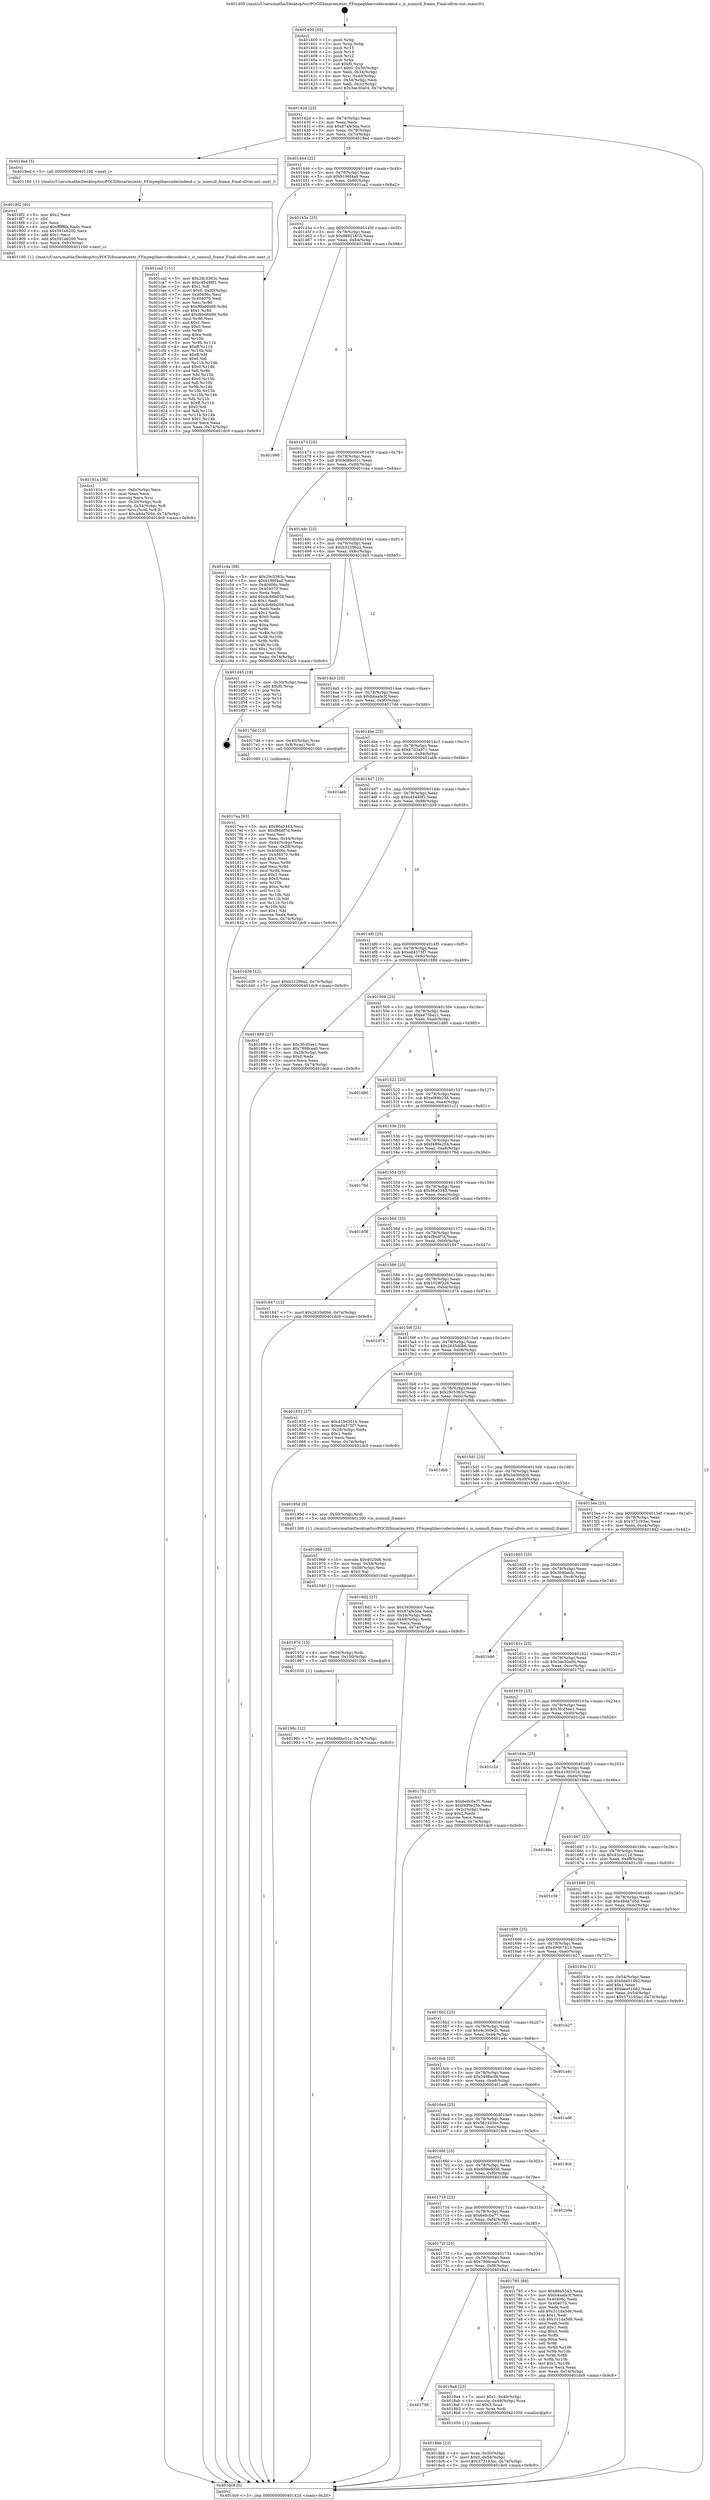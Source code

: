 digraph "0x401400" {
  label = "0x401400 (/mnt/c/Users/mathe/Desktop/tcc/POCII/binaries/extr_FFmpeglibavcodecindeo4.c_is_nonnull_frame_Final-ollvm.out::main(0))"
  labelloc = "t"
  node[shape=record]

  Entry [label="",width=0.3,height=0.3,shape=circle,fillcolor=black,style=filled]
  "0x40142d" [label="{
     0x40142d [23]\l
     | [instrs]\l
     &nbsp;&nbsp;0x40142d \<+3\>: mov -0x74(%rbp),%eax\l
     &nbsp;&nbsp;0x401430 \<+2\>: mov %eax,%ecx\l
     &nbsp;&nbsp;0x401432 \<+6\>: sub $0x87afe5da,%ecx\l
     &nbsp;&nbsp;0x401438 \<+3\>: mov %eax,-0x78(%rbp)\l
     &nbsp;&nbsp;0x40143b \<+3\>: mov %ecx,-0x7c(%rbp)\l
     &nbsp;&nbsp;0x40143e \<+6\>: je 00000000004018ed \<main+0x4ed\>\l
  }"]
  "0x4018ed" [label="{
     0x4018ed [5]\l
     | [instrs]\l
     &nbsp;&nbsp;0x4018ed \<+5\>: call 0000000000401160 \<next_i\>\l
     | [calls]\l
     &nbsp;&nbsp;0x401160 \{1\} (/mnt/c/Users/mathe/Desktop/tcc/POCII/binaries/extr_FFmpeglibavcodecindeo4.c_is_nonnull_frame_Final-ollvm.out::next_i)\l
  }"]
  "0x401444" [label="{
     0x401444 [22]\l
     | [instrs]\l
     &nbsp;&nbsp;0x401444 \<+5\>: jmp 0000000000401449 \<main+0x49\>\l
     &nbsp;&nbsp;0x401449 \<+3\>: mov -0x78(%rbp),%eax\l
     &nbsp;&nbsp;0x40144c \<+5\>: sub $0x9196f4a0,%eax\l
     &nbsp;&nbsp;0x401451 \<+3\>: mov %eax,-0x80(%rbp)\l
     &nbsp;&nbsp;0x401454 \<+6\>: je 0000000000401ca2 \<main+0x8a2\>\l
  }"]
  Exit [label="",width=0.3,height=0.3,shape=circle,fillcolor=black,style=filled,peripheries=2]
  "0x401ca2" [label="{
     0x401ca2 [151]\l
     | [instrs]\l
     &nbsp;&nbsp;0x401ca2 \<+5\>: mov $0x29c5363c,%eax\l
     &nbsp;&nbsp;0x401ca7 \<+5\>: mov $0xc45489f1,%ecx\l
     &nbsp;&nbsp;0x401cac \<+2\>: mov $0x1,%dl\l
     &nbsp;&nbsp;0x401cae \<+7\>: movl $0x0,-0x30(%rbp)\l
     &nbsp;&nbsp;0x401cb5 \<+7\>: mov 0x40406c,%esi\l
     &nbsp;&nbsp;0x401cbc \<+7\>: mov 0x404070,%edi\l
     &nbsp;&nbsp;0x401cc3 \<+3\>: mov %esi,%r8d\l
     &nbsp;&nbsp;0x401cc6 \<+7\>: sub $0xf6bd6b89,%r8d\l
     &nbsp;&nbsp;0x401ccd \<+4\>: sub $0x1,%r8d\l
     &nbsp;&nbsp;0x401cd1 \<+7\>: add $0xf6bd6b89,%r8d\l
     &nbsp;&nbsp;0x401cd8 \<+4\>: imul %r8d,%esi\l
     &nbsp;&nbsp;0x401cdc \<+3\>: and $0x1,%esi\l
     &nbsp;&nbsp;0x401cdf \<+3\>: cmp $0x0,%esi\l
     &nbsp;&nbsp;0x401ce2 \<+4\>: sete %r9b\l
     &nbsp;&nbsp;0x401ce6 \<+3\>: cmp $0xa,%edi\l
     &nbsp;&nbsp;0x401ce9 \<+4\>: setl %r10b\l
     &nbsp;&nbsp;0x401ced \<+3\>: mov %r9b,%r11b\l
     &nbsp;&nbsp;0x401cf0 \<+4\>: xor $0xff,%r11b\l
     &nbsp;&nbsp;0x401cf4 \<+3\>: mov %r10b,%bl\l
     &nbsp;&nbsp;0x401cf7 \<+3\>: xor $0xff,%bl\l
     &nbsp;&nbsp;0x401cfa \<+3\>: xor $0x0,%dl\l
     &nbsp;&nbsp;0x401cfd \<+3\>: mov %r11b,%r14b\l
     &nbsp;&nbsp;0x401d00 \<+4\>: and $0x0,%r14b\l
     &nbsp;&nbsp;0x401d04 \<+3\>: and %dl,%r9b\l
     &nbsp;&nbsp;0x401d07 \<+3\>: mov %bl,%r15b\l
     &nbsp;&nbsp;0x401d0a \<+4\>: and $0x0,%r15b\l
     &nbsp;&nbsp;0x401d0e \<+3\>: and %dl,%r10b\l
     &nbsp;&nbsp;0x401d11 \<+3\>: or %r9b,%r14b\l
     &nbsp;&nbsp;0x401d14 \<+3\>: or %r10b,%r15b\l
     &nbsp;&nbsp;0x401d17 \<+3\>: xor %r15b,%r14b\l
     &nbsp;&nbsp;0x401d1a \<+3\>: or %bl,%r11b\l
     &nbsp;&nbsp;0x401d1d \<+4\>: xor $0xff,%r11b\l
     &nbsp;&nbsp;0x401d21 \<+3\>: or $0x0,%dl\l
     &nbsp;&nbsp;0x401d24 \<+3\>: and %dl,%r11b\l
     &nbsp;&nbsp;0x401d27 \<+3\>: or %r11b,%r14b\l
     &nbsp;&nbsp;0x401d2a \<+4\>: test $0x1,%r14b\l
     &nbsp;&nbsp;0x401d2e \<+3\>: cmovne %ecx,%eax\l
     &nbsp;&nbsp;0x401d31 \<+3\>: mov %eax,-0x74(%rbp)\l
     &nbsp;&nbsp;0x401d34 \<+5\>: jmp 0000000000401dc9 \<main+0x9c9\>\l
  }"]
  "0x40145a" [label="{
     0x40145a [25]\l
     | [instrs]\l
     &nbsp;&nbsp;0x40145a \<+5\>: jmp 000000000040145f \<main+0x5f\>\l
     &nbsp;&nbsp;0x40145f \<+3\>: mov -0x78(%rbp),%eax\l
     &nbsp;&nbsp;0x401462 \<+5\>: sub $0x98821655,%eax\l
     &nbsp;&nbsp;0x401467 \<+6\>: mov %eax,-0x84(%rbp)\l
     &nbsp;&nbsp;0x40146d \<+6\>: je 0000000000401998 \<main+0x598\>\l
  }"]
  "0x40198c" [label="{
     0x40198c [12]\l
     | [instrs]\l
     &nbsp;&nbsp;0x40198c \<+7\>: movl $0x9d8bc01c,-0x74(%rbp)\l
     &nbsp;&nbsp;0x401993 \<+5\>: jmp 0000000000401dc9 \<main+0x9c9\>\l
  }"]
  "0x401998" [label="{
     0x401998\l
  }", style=dashed]
  "0x401473" [label="{
     0x401473 [25]\l
     | [instrs]\l
     &nbsp;&nbsp;0x401473 \<+5\>: jmp 0000000000401478 \<main+0x78\>\l
     &nbsp;&nbsp;0x401478 \<+3\>: mov -0x78(%rbp),%eax\l
     &nbsp;&nbsp;0x40147b \<+5\>: sub $0x9d8bc01c,%eax\l
     &nbsp;&nbsp;0x401480 \<+6\>: mov %eax,-0x88(%rbp)\l
     &nbsp;&nbsp;0x401486 \<+6\>: je 0000000000401c4a \<main+0x84a\>\l
  }"]
  "0x40197d" [label="{
     0x40197d [15]\l
     | [instrs]\l
     &nbsp;&nbsp;0x40197d \<+4\>: mov -0x50(%rbp),%rdi\l
     &nbsp;&nbsp;0x401981 \<+6\>: mov %eax,-0x100(%rbp)\l
     &nbsp;&nbsp;0x401987 \<+5\>: call 0000000000401030 \<free@plt\>\l
     | [calls]\l
     &nbsp;&nbsp;0x401030 \{1\} (unknown)\l
  }"]
  "0x401c4a" [label="{
     0x401c4a [88]\l
     | [instrs]\l
     &nbsp;&nbsp;0x401c4a \<+5\>: mov $0x29c5363c,%eax\l
     &nbsp;&nbsp;0x401c4f \<+5\>: mov $0x9196f4a0,%ecx\l
     &nbsp;&nbsp;0x401c54 \<+7\>: mov 0x40406c,%edx\l
     &nbsp;&nbsp;0x401c5b \<+7\>: mov 0x404070,%esi\l
     &nbsp;&nbsp;0x401c62 \<+2\>: mov %edx,%edi\l
     &nbsp;&nbsp;0x401c64 \<+6\>: add $0xdc66b059,%edi\l
     &nbsp;&nbsp;0x401c6a \<+3\>: sub $0x1,%edi\l
     &nbsp;&nbsp;0x401c6d \<+6\>: sub $0xdc66b059,%edi\l
     &nbsp;&nbsp;0x401c73 \<+3\>: imul %edi,%edx\l
     &nbsp;&nbsp;0x401c76 \<+3\>: and $0x1,%edx\l
     &nbsp;&nbsp;0x401c79 \<+3\>: cmp $0x0,%edx\l
     &nbsp;&nbsp;0x401c7c \<+4\>: sete %r8b\l
     &nbsp;&nbsp;0x401c80 \<+3\>: cmp $0xa,%esi\l
     &nbsp;&nbsp;0x401c83 \<+4\>: setl %r9b\l
     &nbsp;&nbsp;0x401c87 \<+3\>: mov %r8b,%r10b\l
     &nbsp;&nbsp;0x401c8a \<+3\>: and %r9b,%r10b\l
     &nbsp;&nbsp;0x401c8d \<+3\>: xor %r9b,%r8b\l
     &nbsp;&nbsp;0x401c90 \<+3\>: or %r8b,%r10b\l
     &nbsp;&nbsp;0x401c93 \<+4\>: test $0x1,%r10b\l
     &nbsp;&nbsp;0x401c97 \<+3\>: cmovne %ecx,%eax\l
     &nbsp;&nbsp;0x401c9a \<+3\>: mov %eax,-0x74(%rbp)\l
     &nbsp;&nbsp;0x401c9d \<+5\>: jmp 0000000000401dc9 \<main+0x9c9\>\l
  }"]
  "0x40148c" [label="{
     0x40148c [25]\l
     | [instrs]\l
     &nbsp;&nbsp;0x40148c \<+5\>: jmp 0000000000401491 \<main+0x91\>\l
     &nbsp;&nbsp;0x401491 \<+3\>: mov -0x78(%rbp),%eax\l
     &nbsp;&nbsp;0x401494 \<+5\>: sub $0xb32296a2,%eax\l
     &nbsp;&nbsp;0x401499 \<+6\>: mov %eax,-0x8c(%rbp)\l
     &nbsp;&nbsp;0x40149f \<+6\>: je 0000000000401d45 \<main+0x945\>\l
  }"]
  "0x401966" [label="{
     0x401966 [23]\l
     | [instrs]\l
     &nbsp;&nbsp;0x401966 \<+10\>: movabs $0x4020d6,%rdi\l
     &nbsp;&nbsp;0x401970 \<+3\>: mov %eax,-0x58(%rbp)\l
     &nbsp;&nbsp;0x401973 \<+3\>: mov -0x58(%rbp),%esi\l
     &nbsp;&nbsp;0x401976 \<+2\>: mov $0x0,%al\l
     &nbsp;&nbsp;0x401978 \<+5\>: call 0000000000401040 \<printf@plt\>\l
     | [calls]\l
     &nbsp;&nbsp;0x401040 \{1\} (unknown)\l
  }"]
  "0x401d45" [label="{
     0x401d45 [19]\l
     | [instrs]\l
     &nbsp;&nbsp;0x401d45 \<+3\>: mov -0x30(%rbp),%eax\l
     &nbsp;&nbsp;0x401d48 \<+7\>: add $0xf0,%rsp\l
     &nbsp;&nbsp;0x401d4f \<+1\>: pop %rbx\l
     &nbsp;&nbsp;0x401d50 \<+2\>: pop %r12\l
     &nbsp;&nbsp;0x401d52 \<+2\>: pop %r14\l
     &nbsp;&nbsp;0x401d54 \<+2\>: pop %r15\l
     &nbsp;&nbsp;0x401d56 \<+1\>: pop %rbp\l
     &nbsp;&nbsp;0x401d57 \<+1\>: ret\l
  }"]
  "0x4014a5" [label="{
     0x4014a5 [25]\l
     | [instrs]\l
     &nbsp;&nbsp;0x4014a5 \<+5\>: jmp 00000000004014aa \<main+0xaa\>\l
     &nbsp;&nbsp;0x4014aa \<+3\>: mov -0x78(%rbp),%eax\l
     &nbsp;&nbsp;0x4014ad \<+5\>: sub $0xb4aafa3f,%eax\l
     &nbsp;&nbsp;0x4014b2 \<+6\>: mov %eax,-0x90(%rbp)\l
     &nbsp;&nbsp;0x4014b8 \<+6\>: je 00000000004017dd \<main+0x3dd\>\l
  }"]
  "0x40191a" [label="{
     0x40191a [36]\l
     | [instrs]\l
     &nbsp;&nbsp;0x40191a \<+6\>: mov -0xfc(%rbp),%ecx\l
     &nbsp;&nbsp;0x401920 \<+3\>: imul %eax,%ecx\l
     &nbsp;&nbsp;0x401923 \<+3\>: movslq %ecx,%rsi\l
     &nbsp;&nbsp;0x401926 \<+4\>: mov -0x50(%rbp),%rdi\l
     &nbsp;&nbsp;0x40192a \<+4\>: movslq -0x54(%rbp),%r8\l
     &nbsp;&nbsp;0x40192e \<+4\>: mov %rsi,(%rdi,%r8,8)\l
     &nbsp;&nbsp;0x401932 \<+7\>: movl $0x48da705d,-0x74(%rbp)\l
     &nbsp;&nbsp;0x401939 \<+5\>: jmp 0000000000401dc9 \<main+0x9c9\>\l
  }"]
  "0x4017dd" [label="{
     0x4017dd [13]\l
     | [instrs]\l
     &nbsp;&nbsp;0x4017dd \<+4\>: mov -0x40(%rbp),%rax\l
     &nbsp;&nbsp;0x4017e1 \<+4\>: mov 0x8(%rax),%rdi\l
     &nbsp;&nbsp;0x4017e5 \<+5\>: call 0000000000401060 \<atoi@plt\>\l
     | [calls]\l
     &nbsp;&nbsp;0x401060 \{1\} (unknown)\l
  }"]
  "0x4014be" [label="{
     0x4014be [25]\l
     | [instrs]\l
     &nbsp;&nbsp;0x4014be \<+5\>: jmp 00000000004014c3 \<main+0xc3\>\l
     &nbsp;&nbsp;0x4014c3 \<+3\>: mov -0x78(%rbp),%eax\l
     &nbsp;&nbsp;0x4014c6 \<+5\>: sub $0xb7d3a971,%eax\l
     &nbsp;&nbsp;0x4014cb \<+6\>: mov %eax,-0x94(%rbp)\l
     &nbsp;&nbsp;0x4014d1 \<+6\>: je 0000000000401abb \<main+0x6bb\>\l
  }"]
  "0x4018f2" [label="{
     0x4018f2 [40]\l
     | [instrs]\l
     &nbsp;&nbsp;0x4018f2 \<+5\>: mov $0x2,%ecx\l
     &nbsp;&nbsp;0x4018f7 \<+1\>: cltd\l
     &nbsp;&nbsp;0x4018f8 \<+2\>: idiv %ecx\l
     &nbsp;&nbsp;0x4018fa \<+6\>: imul $0xfffffffe,%edx,%ecx\l
     &nbsp;&nbsp;0x401900 \<+6\>: sub $0x591e6200,%ecx\l
     &nbsp;&nbsp;0x401906 \<+3\>: add $0x1,%ecx\l
     &nbsp;&nbsp;0x401909 \<+6\>: add $0x591e6200,%ecx\l
     &nbsp;&nbsp;0x40190f \<+6\>: mov %ecx,-0xfc(%rbp)\l
     &nbsp;&nbsp;0x401915 \<+5\>: call 0000000000401160 \<next_i\>\l
     | [calls]\l
     &nbsp;&nbsp;0x401160 \{1\} (/mnt/c/Users/mathe/Desktop/tcc/POCII/binaries/extr_FFmpeglibavcodecindeo4.c_is_nonnull_frame_Final-ollvm.out::next_i)\l
  }"]
  "0x401abb" [label="{
     0x401abb\l
  }", style=dashed]
  "0x4014d7" [label="{
     0x4014d7 [25]\l
     | [instrs]\l
     &nbsp;&nbsp;0x4014d7 \<+5\>: jmp 00000000004014dc \<main+0xdc\>\l
     &nbsp;&nbsp;0x4014dc \<+3\>: mov -0x78(%rbp),%eax\l
     &nbsp;&nbsp;0x4014df \<+5\>: sub $0xc45489f1,%eax\l
     &nbsp;&nbsp;0x4014e4 \<+6\>: mov %eax,-0x98(%rbp)\l
     &nbsp;&nbsp;0x4014ea \<+6\>: je 0000000000401d39 \<main+0x939\>\l
  }"]
  "0x4018bb" [label="{
     0x4018bb [23]\l
     | [instrs]\l
     &nbsp;&nbsp;0x4018bb \<+4\>: mov %rax,-0x50(%rbp)\l
     &nbsp;&nbsp;0x4018bf \<+7\>: movl $0x0,-0x54(%rbp)\l
     &nbsp;&nbsp;0x4018c6 \<+7\>: movl $0x373193ac,-0x74(%rbp)\l
     &nbsp;&nbsp;0x4018cd \<+5\>: jmp 0000000000401dc9 \<main+0x9c9\>\l
  }"]
  "0x401d39" [label="{
     0x401d39 [12]\l
     | [instrs]\l
     &nbsp;&nbsp;0x401d39 \<+7\>: movl $0xb32296a2,-0x74(%rbp)\l
     &nbsp;&nbsp;0x401d40 \<+5\>: jmp 0000000000401dc9 \<main+0x9c9\>\l
  }"]
  "0x4014f0" [label="{
     0x4014f0 [25]\l
     | [instrs]\l
     &nbsp;&nbsp;0x4014f0 \<+5\>: jmp 00000000004014f5 \<main+0xf5\>\l
     &nbsp;&nbsp;0x4014f5 \<+3\>: mov -0x78(%rbp),%eax\l
     &nbsp;&nbsp;0x4014f8 \<+5\>: sub $0xed4375f7,%eax\l
     &nbsp;&nbsp;0x4014fd \<+6\>: mov %eax,-0x9c(%rbp)\l
     &nbsp;&nbsp;0x401503 \<+6\>: je 0000000000401889 \<main+0x489\>\l
  }"]
  "0x401748" [label="{
     0x401748\l
  }", style=dashed]
  "0x401889" [label="{
     0x401889 [27]\l
     | [instrs]\l
     &nbsp;&nbsp;0x401889 \<+5\>: mov $0x3fcd5ee1,%eax\l
     &nbsp;&nbsp;0x40188e \<+5\>: mov $0x7898cea0,%ecx\l
     &nbsp;&nbsp;0x401893 \<+3\>: mov -0x28(%rbp),%edx\l
     &nbsp;&nbsp;0x401896 \<+3\>: cmp $0x0,%edx\l
     &nbsp;&nbsp;0x401899 \<+3\>: cmove %ecx,%eax\l
     &nbsp;&nbsp;0x40189c \<+3\>: mov %eax,-0x74(%rbp)\l
     &nbsp;&nbsp;0x40189f \<+5\>: jmp 0000000000401dc9 \<main+0x9c9\>\l
  }"]
  "0x401509" [label="{
     0x401509 [25]\l
     | [instrs]\l
     &nbsp;&nbsp;0x401509 \<+5\>: jmp 000000000040150e \<main+0x10e\>\l
     &nbsp;&nbsp;0x40150e \<+3\>: mov -0x78(%rbp),%eax\l
     &nbsp;&nbsp;0x401511 \<+5\>: sub $0xee75ba21,%eax\l
     &nbsp;&nbsp;0x401516 \<+6\>: mov %eax,-0xa0(%rbp)\l
     &nbsp;&nbsp;0x40151c \<+6\>: je 0000000000401d80 \<main+0x980\>\l
  }"]
  "0x4018a4" [label="{
     0x4018a4 [23]\l
     | [instrs]\l
     &nbsp;&nbsp;0x4018a4 \<+7\>: movl $0x1,-0x48(%rbp)\l
     &nbsp;&nbsp;0x4018ab \<+4\>: movslq -0x48(%rbp),%rax\l
     &nbsp;&nbsp;0x4018af \<+4\>: shl $0x3,%rax\l
     &nbsp;&nbsp;0x4018b3 \<+3\>: mov %rax,%rdi\l
     &nbsp;&nbsp;0x4018b6 \<+5\>: call 0000000000401050 \<malloc@plt\>\l
     | [calls]\l
     &nbsp;&nbsp;0x401050 \{1\} (unknown)\l
  }"]
  "0x401d80" [label="{
     0x401d80\l
  }", style=dashed]
  "0x401522" [label="{
     0x401522 [25]\l
     | [instrs]\l
     &nbsp;&nbsp;0x401522 \<+5\>: jmp 0000000000401527 \<main+0x127\>\l
     &nbsp;&nbsp;0x401527 \<+3\>: mov -0x78(%rbp),%eax\l
     &nbsp;&nbsp;0x40152a \<+5\>: sub $0xef69b238,%eax\l
     &nbsp;&nbsp;0x40152f \<+6\>: mov %eax,-0xa4(%rbp)\l
     &nbsp;&nbsp;0x401535 \<+6\>: je 0000000000401c21 \<main+0x821\>\l
  }"]
  "0x4017ea" [label="{
     0x4017ea [93]\l
     | [instrs]\l
     &nbsp;&nbsp;0x4017ea \<+5\>: mov $0x86a5343,%ecx\l
     &nbsp;&nbsp;0x4017ef \<+5\>: mov $0xf86df7d,%edx\l
     &nbsp;&nbsp;0x4017f4 \<+2\>: xor %esi,%esi\l
     &nbsp;&nbsp;0x4017f6 \<+3\>: mov %eax,-0x44(%rbp)\l
     &nbsp;&nbsp;0x4017f9 \<+3\>: mov -0x44(%rbp),%eax\l
     &nbsp;&nbsp;0x4017fc \<+3\>: mov %eax,-0x28(%rbp)\l
     &nbsp;&nbsp;0x4017ff \<+7\>: mov 0x40406c,%eax\l
     &nbsp;&nbsp;0x401806 \<+8\>: mov 0x404070,%r8d\l
     &nbsp;&nbsp;0x40180e \<+3\>: sub $0x1,%esi\l
     &nbsp;&nbsp;0x401811 \<+3\>: mov %eax,%r9d\l
     &nbsp;&nbsp;0x401814 \<+3\>: add %esi,%r9d\l
     &nbsp;&nbsp;0x401817 \<+4\>: imul %r9d,%eax\l
     &nbsp;&nbsp;0x40181b \<+3\>: and $0x1,%eax\l
     &nbsp;&nbsp;0x40181e \<+3\>: cmp $0x0,%eax\l
     &nbsp;&nbsp;0x401821 \<+4\>: sete %r10b\l
     &nbsp;&nbsp;0x401825 \<+4\>: cmp $0xa,%r8d\l
     &nbsp;&nbsp;0x401829 \<+4\>: setl %r11b\l
     &nbsp;&nbsp;0x40182d \<+3\>: mov %r10b,%bl\l
     &nbsp;&nbsp;0x401830 \<+3\>: and %r11b,%bl\l
     &nbsp;&nbsp;0x401833 \<+3\>: xor %r11b,%r10b\l
     &nbsp;&nbsp;0x401836 \<+3\>: or %r10b,%bl\l
     &nbsp;&nbsp;0x401839 \<+3\>: test $0x1,%bl\l
     &nbsp;&nbsp;0x40183c \<+3\>: cmovne %edx,%ecx\l
     &nbsp;&nbsp;0x40183f \<+3\>: mov %ecx,-0x74(%rbp)\l
     &nbsp;&nbsp;0x401842 \<+5\>: jmp 0000000000401dc9 \<main+0x9c9\>\l
  }"]
  "0x401c21" [label="{
     0x401c21\l
  }", style=dashed]
  "0x40153b" [label="{
     0x40153b [25]\l
     | [instrs]\l
     &nbsp;&nbsp;0x40153b \<+5\>: jmp 0000000000401540 \<main+0x140\>\l
     &nbsp;&nbsp;0x401540 \<+3\>: mov -0x78(%rbp),%eax\l
     &nbsp;&nbsp;0x401543 \<+5\>: sub $0xf489e25b,%eax\l
     &nbsp;&nbsp;0x401548 \<+6\>: mov %eax,-0xa8(%rbp)\l
     &nbsp;&nbsp;0x40154e \<+6\>: je 000000000040176d \<main+0x36d\>\l
  }"]
  "0x40172f" [label="{
     0x40172f [25]\l
     | [instrs]\l
     &nbsp;&nbsp;0x40172f \<+5\>: jmp 0000000000401734 \<main+0x334\>\l
     &nbsp;&nbsp;0x401734 \<+3\>: mov -0x78(%rbp),%eax\l
     &nbsp;&nbsp;0x401737 \<+5\>: sub $0x7898cea0,%eax\l
     &nbsp;&nbsp;0x40173c \<+6\>: mov %eax,-0xf8(%rbp)\l
     &nbsp;&nbsp;0x401742 \<+6\>: je 00000000004018a4 \<main+0x4a4\>\l
  }"]
  "0x40176d" [label="{
     0x40176d\l
  }", style=dashed]
  "0x401554" [label="{
     0x401554 [25]\l
     | [instrs]\l
     &nbsp;&nbsp;0x401554 \<+5\>: jmp 0000000000401559 \<main+0x159\>\l
     &nbsp;&nbsp;0x401559 \<+3\>: mov -0x78(%rbp),%eax\l
     &nbsp;&nbsp;0x40155c \<+5\>: sub $0x86a5343,%eax\l
     &nbsp;&nbsp;0x401561 \<+6\>: mov %eax,-0xac(%rbp)\l
     &nbsp;&nbsp;0x401567 \<+6\>: je 0000000000401d58 \<main+0x958\>\l
  }"]
  "0x401785" [label="{
     0x401785 [88]\l
     | [instrs]\l
     &nbsp;&nbsp;0x401785 \<+5\>: mov $0x86a5343,%eax\l
     &nbsp;&nbsp;0x40178a \<+5\>: mov $0xb4aafa3f,%ecx\l
     &nbsp;&nbsp;0x40178f \<+7\>: mov 0x40406c,%edx\l
     &nbsp;&nbsp;0x401796 \<+7\>: mov 0x404070,%esi\l
     &nbsp;&nbsp;0x40179d \<+2\>: mov %edx,%edi\l
     &nbsp;&nbsp;0x40179f \<+6\>: add $0x311da5d6,%edi\l
     &nbsp;&nbsp;0x4017a5 \<+3\>: sub $0x1,%edi\l
     &nbsp;&nbsp;0x4017a8 \<+6\>: sub $0x311da5d6,%edi\l
     &nbsp;&nbsp;0x4017ae \<+3\>: imul %edi,%edx\l
     &nbsp;&nbsp;0x4017b1 \<+3\>: and $0x1,%edx\l
     &nbsp;&nbsp;0x4017b4 \<+3\>: cmp $0x0,%edx\l
     &nbsp;&nbsp;0x4017b7 \<+4\>: sete %r8b\l
     &nbsp;&nbsp;0x4017bb \<+3\>: cmp $0xa,%esi\l
     &nbsp;&nbsp;0x4017be \<+4\>: setl %r9b\l
     &nbsp;&nbsp;0x4017c2 \<+3\>: mov %r8b,%r10b\l
     &nbsp;&nbsp;0x4017c5 \<+3\>: and %r9b,%r10b\l
     &nbsp;&nbsp;0x4017c8 \<+3\>: xor %r9b,%r8b\l
     &nbsp;&nbsp;0x4017cb \<+3\>: or %r8b,%r10b\l
     &nbsp;&nbsp;0x4017ce \<+4\>: test $0x1,%r10b\l
     &nbsp;&nbsp;0x4017d2 \<+3\>: cmovne %ecx,%eax\l
     &nbsp;&nbsp;0x4017d5 \<+3\>: mov %eax,-0x74(%rbp)\l
     &nbsp;&nbsp;0x4017d8 \<+5\>: jmp 0000000000401dc9 \<main+0x9c9\>\l
  }"]
  "0x401d58" [label="{
     0x401d58\l
  }", style=dashed]
  "0x40156d" [label="{
     0x40156d [25]\l
     | [instrs]\l
     &nbsp;&nbsp;0x40156d \<+5\>: jmp 0000000000401572 \<main+0x172\>\l
     &nbsp;&nbsp;0x401572 \<+3\>: mov -0x78(%rbp),%eax\l
     &nbsp;&nbsp;0x401575 \<+5\>: sub $0xf86df7d,%eax\l
     &nbsp;&nbsp;0x40157a \<+6\>: mov %eax,-0xb0(%rbp)\l
     &nbsp;&nbsp;0x401580 \<+6\>: je 0000000000401847 \<main+0x447\>\l
  }"]
  "0x401716" [label="{
     0x401716 [25]\l
     | [instrs]\l
     &nbsp;&nbsp;0x401716 \<+5\>: jmp 000000000040171b \<main+0x31b\>\l
     &nbsp;&nbsp;0x40171b \<+3\>: mov -0x78(%rbp),%eax\l
     &nbsp;&nbsp;0x40171e \<+5\>: sub $0x6e0c0a77,%eax\l
     &nbsp;&nbsp;0x401723 \<+6\>: mov %eax,-0xf4(%rbp)\l
     &nbsp;&nbsp;0x401729 \<+6\>: je 0000000000401785 \<main+0x385\>\l
  }"]
  "0x401847" [label="{
     0x401847 [12]\l
     | [instrs]\l
     &nbsp;&nbsp;0x401847 \<+7\>: movl $0x2635d0b6,-0x74(%rbp)\l
     &nbsp;&nbsp;0x40184e \<+5\>: jmp 0000000000401dc9 \<main+0x9c9\>\l
  }"]
  "0x401586" [label="{
     0x401586 [25]\l
     | [instrs]\l
     &nbsp;&nbsp;0x401586 \<+5\>: jmp 000000000040158b \<main+0x18b\>\l
     &nbsp;&nbsp;0x40158b \<+3\>: mov -0x78(%rbp),%eax\l
     &nbsp;&nbsp;0x40158e \<+5\>: sub $0x1028f326,%eax\l
     &nbsp;&nbsp;0x401593 \<+6\>: mov %eax,-0xb4(%rbp)\l
     &nbsp;&nbsp;0x401599 \<+6\>: je 0000000000401d74 \<main+0x974\>\l
  }"]
  "0x401b9e" [label="{
     0x401b9e\l
  }", style=dashed]
  "0x401d74" [label="{
     0x401d74\l
  }", style=dashed]
  "0x40159f" [label="{
     0x40159f [25]\l
     | [instrs]\l
     &nbsp;&nbsp;0x40159f \<+5\>: jmp 00000000004015a4 \<main+0x1a4\>\l
     &nbsp;&nbsp;0x4015a4 \<+3\>: mov -0x78(%rbp),%eax\l
     &nbsp;&nbsp;0x4015a7 \<+5\>: sub $0x2635d0b6,%eax\l
     &nbsp;&nbsp;0x4015ac \<+6\>: mov %eax,-0xb8(%rbp)\l
     &nbsp;&nbsp;0x4015b2 \<+6\>: je 0000000000401853 \<main+0x453\>\l
  }"]
  "0x4016fd" [label="{
     0x4016fd [25]\l
     | [instrs]\l
     &nbsp;&nbsp;0x4016fd \<+5\>: jmp 0000000000401702 \<main+0x302\>\l
     &nbsp;&nbsp;0x401702 \<+3\>: mov -0x78(%rbp),%eax\l
     &nbsp;&nbsp;0x401705 \<+5\>: sub $0x609e6056,%eax\l
     &nbsp;&nbsp;0x40170a \<+6\>: mov %eax,-0xf0(%rbp)\l
     &nbsp;&nbsp;0x401710 \<+6\>: je 0000000000401b9e \<main+0x79e\>\l
  }"]
  "0x401853" [label="{
     0x401853 [27]\l
     | [instrs]\l
     &nbsp;&nbsp;0x401853 \<+5\>: mov $0x419d301b,%eax\l
     &nbsp;&nbsp;0x401858 \<+5\>: mov $0xed4375f7,%ecx\l
     &nbsp;&nbsp;0x40185d \<+3\>: mov -0x28(%rbp),%edx\l
     &nbsp;&nbsp;0x401860 \<+3\>: cmp $0x1,%edx\l
     &nbsp;&nbsp;0x401863 \<+3\>: cmovl %ecx,%eax\l
     &nbsp;&nbsp;0x401866 \<+3\>: mov %eax,-0x74(%rbp)\l
     &nbsp;&nbsp;0x401869 \<+5\>: jmp 0000000000401dc9 \<main+0x9c9\>\l
  }"]
  "0x4015b8" [label="{
     0x4015b8 [25]\l
     | [instrs]\l
     &nbsp;&nbsp;0x4015b8 \<+5\>: jmp 00000000004015bd \<main+0x1bd\>\l
     &nbsp;&nbsp;0x4015bd \<+3\>: mov -0x78(%rbp),%eax\l
     &nbsp;&nbsp;0x4015c0 \<+5\>: sub $0x29c5363c,%eax\l
     &nbsp;&nbsp;0x4015c5 \<+6\>: mov %eax,-0xbc(%rbp)\l
     &nbsp;&nbsp;0x4015cb \<+6\>: je 0000000000401dbb \<main+0x9bb\>\l
  }"]
  "0x4019c6" [label="{
     0x4019c6\l
  }", style=dashed]
  "0x401dbb" [label="{
     0x401dbb\l
  }", style=dashed]
  "0x4015d1" [label="{
     0x4015d1 [25]\l
     | [instrs]\l
     &nbsp;&nbsp;0x4015d1 \<+5\>: jmp 00000000004015d6 \<main+0x1d6\>\l
     &nbsp;&nbsp;0x4015d6 \<+3\>: mov -0x78(%rbp),%eax\l
     &nbsp;&nbsp;0x4015d9 \<+5\>: sub $0x340b0dc0,%eax\l
     &nbsp;&nbsp;0x4015de \<+6\>: mov %eax,-0xc0(%rbp)\l
     &nbsp;&nbsp;0x4015e4 \<+6\>: je 000000000040195d \<main+0x55d\>\l
  }"]
  "0x4016e4" [label="{
     0x4016e4 [25]\l
     | [instrs]\l
     &nbsp;&nbsp;0x4016e4 \<+5\>: jmp 00000000004016e9 \<main+0x2e9\>\l
     &nbsp;&nbsp;0x4016e9 \<+3\>: mov -0x78(%rbp),%eax\l
     &nbsp;&nbsp;0x4016ec \<+5\>: sub $0x561445ec,%eax\l
     &nbsp;&nbsp;0x4016f1 \<+6\>: mov %eax,-0xec(%rbp)\l
     &nbsp;&nbsp;0x4016f7 \<+6\>: je 00000000004019c6 \<main+0x5c6\>\l
  }"]
  "0x40195d" [label="{
     0x40195d [9]\l
     | [instrs]\l
     &nbsp;&nbsp;0x40195d \<+4\>: mov -0x50(%rbp),%rdi\l
     &nbsp;&nbsp;0x401961 \<+5\>: call 00000000004013d0 \<is_nonnull_frame\>\l
     | [calls]\l
     &nbsp;&nbsp;0x4013d0 \{1\} (/mnt/c/Users/mathe/Desktop/tcc/POCII/binaries/extr_FFmpeglibavcodecindeo4.c_is_nonnull_frame_Final-ollvm.out::is_nonnull_frame)\l
  }"]
  "0x4015ea" [label="{
     0x4015ea [25]\l
     | [instrs]\l
     &nbsp;&nbsp;0x4015ea \<+5\>: jmp 00000000004015ef \<main+0x1ef\>\l
     &nbsp;&nbsp;0x4015ef \<+3\>: mov -0x78(%rbp),%eax\l
     &nbsp;&nbsp;0x4015f2 \<+5\>: sub $0x373193ac,%eax\l
     &nbsp;&nbsp;0x4015f7 \<+6\>: mov %eax,-0xc4(%rbp)\l
     &nbsp;&nbsp;0x4015fd \<+6\>: je 00000000004018d2 \<main+0x4d2\>\l
  }"]
  "0x401ad6" [label="{
     0x401ad6\l
  }", style=dashed]
  "0x4018d2" [label="{
     0x4018d2 [27]\l
     | [instrs]\l
     &nbsp;&nbsp;0x4018d2 \<+5\>: mov $0x340b0dc0,%eax\l
     &nbsp;&nbsp;0x4018d7 \<+5\>: mov $0x87afe5da,%ecx\l
     &nbsp;&nbsp;0x4018dc \<+3\>: mov -0x54(%rbp),%edx\l
     &nbsp;&nbsp;0x4018df \<+3\>: cmp -0x48(%rbp),%edx\l
     &nbsp;&nbsp;0x4018e2 \<+3\>: cmovl %ecx,%eax\l
     &nbsp;&nbsp;0x4018e5 \<+3\>: mov %eax,-0x74(%rbp)\l
     &nbsp;&nbsp;0x4018e8 \<+5\>: jmp 0000000000401dc9 \<main+0x9c9\>\l
  }"]
  "0x401603" [label="{
     0x401603 [25]\l
     | [instrs]\l
     &nbsp;&nbsp;0x401603 \<+5\>: jmp 0000000000401608 \<main+0x208\>\l
     &nbsp;&nbsp;0x401608 \<+3\>: mov -0x78(%rbp),%eax\l
     &nbsp;&nbsp;0x40160b \<+5\>: sub $0x3b9fae5c,%eax\l
     &nbsp;&nbsp;0x401610 \<+6\>: mov %eax,-0xc8(%rbp)\l
     &nbsp;&nbsp;0x401616 \<+6\>: je 0000000000401b46 \<main+0x746\>\l
  }"]
  "0x4016cb" [label="{
     0x4016cb [25]\l
     | [instrs]\l
     &nbsp;&nbsp;0x4016cb \<+5\>: jmp 00000000004016d0 \<main+0x2d0\>\l
     &nbsp;&nbsp;0x4016d0 \<+3\>: mov -0x78(%rbp),%eax\l
     &nbsp;&nbsp;0x4016d3 \<+5\>: sub $0x5498acf4,%eax\l
     &nbsp;&nbsp;0x4016d8 \<+6\>: mov %eax,-0xe8(%rbp)\l
     &nbsp;&nbsp;0x4016de \<+6\>: je 0000000000401ad6 \<main+0x6d6\>\l
  }"]
  "0x401b46" [label="{
     0x401b46\l
  }", style=dashed]
  "0x40161c" [label="{
     0x40161c [25]\l
     | [instrs]\l
     &nbsp;&nbsp;0x40161c \<+5\>: jmp 0000000000401621 \<main+0x221\>\l
     &nbsp;&nbsp;0x401621 \<+3\>: mov -0x78(%rbp),%eax\l
     &nbsp;&nbsp;0x401624 \<+5\>: sub $0x3ee30a04,%eax\l
     &nbsp;&nbsp;0x401629 \<+6\>: mov %eax,-0xcc(%rbp)\l
     &nbsp;&nbsp;0x40162f \<+6\>: je 0000000000401752 \<main+0x352\>\l
  }"]
  "0x401a4c" [label="{
     0x401a4c\l
  }", style=dashed]
  "0x401752" [label="{
     0x401752 [27]\l
     | [instrs]\l
     &nbsp;&nbsp;0x401752 \<+5\>: mov $0x6e0c0a77,%eax\l
     &nbsp;&nbsp;0x401757 \<+5\>: mov $0xf489e25b,%ecx\l
     &nbsp;&nbsp;0x40175c \<+3\>: mov -0x2c(%rbp),%edx\l
     &nbsp;&nbsp;0x40175f \<+3\>: cmp $0x2,%edx\l
     &nbsp;&nbsp;0x401762 \<+3\>: cmovne %ecx,%eax\l
     &nbsp;&nbsp;0x401765 \<+3\>: mov %eax,-0x74(%rbp)\l
     &nbsp;&nbsp;0x401768 \<+5\>: jmp 0000000000401dc9 \<main+0x9c9\>\l
  }"]
  "0x401635" [label="{
     0x401635 [25]\l
     | [instrs]\l
     &nbsp;&nbsp;0x401635 \<+5\>: jmp 000000000040163a \<main+0x23a\>\l
     &nbsp;&nbsp;0x40163a \<+3\>: mov -0x78(%rbp),%eax\l
     &nbsp;&nbsp;0x40163d \<+5\>: sub $0x3fcd5ee1,%eax\l
     &nbsp;&nbsp;0x401642 \<+6\>: mov %eax,-0xd0(%rbp)\l
     &nbsp;&nbsp;0x401648 \<+6\>: je 0000000000401c2d \<main+0x82d\>\l
  }"]
  "0x401dc9" [label="{
     0x401dc9 [5]\l
     | [instrs]\l
     &nbsp;&nbsp;0x401dc9 \<+5\>: jmp 000000000040142d \<main+0x2d\>\l
  }"]
  "0x401400" [label="{
     0x401400 [45]\l
     | [instrs]\l
     &nbsp;&nbsp;0x401400 \<+1\>: push %rbp\l
     &nbsp;&nbsp;0x401401 \<+3\>: mov %rsp,%rbp\l
     &nbsp;&nbsp;0x401404 \<+2\>: push %r15\l
     &nbsp;&nbsp;0x401406 \<+2\>: push %r14\l
     &nbsp;&nbsp;0x401408 \<+2\>: push %r12\l
     &nbsp;&nbsp;0x40140a \<+1\>: push %rbx\l
     &nbsp;&nbsp;0x40140b \<+7\>: sub $0xf0,%rsp\l
     &nbsp;&nbsp;0x401412 \<+7\>: movl $0x0,-0x30(%rbp)\l
     &nbsp;&nbsp;0x401419 \<+3\>: mov %edi,-0x34(%rbp)\l
     &nbsp;&nbsp;0x40141c \<+4\>: mov %rsi,-0x40(%rbp)\l
     &nbsp;&nbsp;0x401420 \<+3\>: mov -0x34(%rbp),%edi\l
     &nbsp;&nbsp;0x401423 \<+3\>: mov %edi,-0x2c(%rbp)\l
     &nbsp;&nbsp;0x401426 \<+7\>: movl $0x3ee30a04,-0x74(%rbp)\l
  }"]
  "0x4016b2" [label="{
     0x4016b2 [25]\l
     | [instrs]\l
     &nbsp;&nbsp;0x4016b2 \<+5\>: jmp 00000000004016b7 \<main+0x2b7\>\l
     &nbsp;&nbsp;0x4016b7 \<+3\>: mov -0x78(%rbp),%eax\l
     &nbsp;&nbsp;0x4016ba \<+5\>: sub $0x4c300e2c,%eax\l
     &nbsp;&nbsp;0x4016bf \<+6\>: mov %eax,-0xe4(%rbp)\l
     &nbsp;&nbsp;0x4016c5 \<+6\>: je 0000000000401a4c \<main+0x64c\>\l
  }"]
  "0x401c2d" [label="{
     0x401c2d\l
  }", style=dashed]
  "0x40164e" [label="{
     0x40164e [25]\l
     | [instrs]\l
     &nbsp;&nbsp;0x40164e \<+5\>: jmp 0000000000401653 \<main+0x253\>\l
     &nbsp;&nbsp;0x401653 \<+3\>: mov -0x78(%rbp),%eax\l
     &nbsp;&nbsp;0x401656 \<+5\>: sub $0x419d301b,%eax\l
     &nbsp;&nbsp;0x40165b \<+6\>: mov %eax,-0xd4(%rbp)\l
     &nbsp;&nbsp;0x401661 \<+6\>: je 000000000040186e \<main+0x46e\>\l
  }"]
  "0x401b27" [label="{
     0x401b27\l
  }", style=dashed]
  "0x40186e" [label="{
     0x40186e\l
  }", style=dashed]
  "0x401667" [label="{
     0x401667 [25]\l
     | [instrs]\l
     &nbsp;&nbsp;0x401667 \<+5\>: jmp 000000000040166c \<main+0x26c\>\l
     &nbsp;&nbsp;0x40166c \<+3\>: mov -0x78(%rbp),%eax\l
     &nbsp;&nbsp;0x40166f \<+5\>: sub $0x43ccc11d,%eax\l
     &nbsp;&nbsp;0x401674 \<+6\>: mov %eax,-0xd8(%rbp)\l
     &nbsp;&nbsp;0x40167a \<+6\>: je 0000000000401c39 \<main+0x839\>\l
  }"]
  "0x401699" [label="{
     0x401699 [25]\l
     | [instrs]\l
     &nbsp;&nbsp;0x401699 \<+5\>: jmp 000000000040169e \<main+0x29e\>\l
     &nbsp;&nbsp;0x40169e \<+3\>: mov -0x78(%rbp),%eax\l
     &nbsp;&nbsp;0x4016a1 \<+5\>: sub $0x49d67413,%eax\l
     &nbsp;&nbsp;0x4016a6 \<+6\>: mov %eax,-0xe0(%rbp)\l
     &nbsp;&nbsp;0x4016ac \<+6\>: je 0000000000401b27 \<main+0x727\>\l
  }"]
  "0x401c39" [label="{
     0x401c39\l
  }", style=dashed]
  "0x401680" [label="{
     0x401680 [25]\l
     | [instrs]\l
     &nbsp;&nbsp;0x401680 \<+5\>: jmp 0000000000401685 \<main+0x285\>\l
     &nbsp;&nbsp;0x401685 \<+3\>: mov -0x78(%rbp),%eax\l
     &nbsp;&nbsp;0x401688 \<+5\>: sub $0x48da705d,%eax\l
     &nbsp;&nbsp;0x40168d \<+6\>: mov %eax,-0xdc(%rbp)\l
     &nbsp;&nbsp;0x401693 \<+6\>: je 000000000040193e \<main+0x53e\>\l
  }"]
  "0x40193e" [label="{
     0x40193e [31]\l
     | [instrs]\l
     &nbsp;&nbsp;0x40193e \<+3\>: mov -0x54(%rbp),%eax\l
     &nbsp;&nbsp;0x401941 \<+5\>: sub $0xbee51662,%eax\l
     &nbsp;&nbsp;0x401946 \<+3\>: add $0x1,%eax\l
     &nbsp;&nbsp;0x401949 \<+5\>: add $0xbee51662,%eax\l
     &nbsp;&nbsp;0x40194e \<+3\>: mov %eax,-0x54(%rbp)\l
     &nbsp;&nbsp;0x401951 \<+7\>: movl $0x373193ac,-0x74(%rbp)\l
     &nbsp;&nbsp;0x401958 \<+5\>: jmp 0000000000401dc9 \<main+0x9c9\>\l
  }"]
  Entry -> "0x401400" [label=" 1"]
  "0x40142d" -> "0x4018ed" [label=" 1"]
  "0x40142d" -> "0x401444" [label=" 15"]
  "0x401d45" -> Exit [label=" 1"]
  "0x401444" -> "0x401ca2" [label=" 1"]
  "0x401444" -> "0x40145a" [label=" 14"]
  "0x401d39" -> "0x401dc9" [label=" 1"]
  "0x40145a" -> "0x401998" [label=" 0"]
  "0x40145a" -> "0x401473" [label=" 14"]
  "0x401ca2" -> "0x401dc9" [label=" 1"]
  "0x401473" -> "0x401c4a" [label=" 1"]
  "0x401473" -> "0x40148c" [label=" 13"]
  "0x401c4a" -> "0x401dc9" [label=" 1"]
  "0x40148c" -> "0x401d45" [label=" 1"]
  "0x40148c" -> "0x4014a5" [label=" 12"]
  "0x40198c" -> "0x401dc9" [label=" 1"]
  "0x4014a5" -> "0x4017dd" [label=" 1"]
  "0x4014a5" -> "0x4014be" [label=" 11"]
  "0x40197d" -> "0x40198c" [label=" 1"]
  "0x4014be" -> "0x401abb" [label=" 0"]
  "0x4014be" -> "0x4014d7" [label=" 11"]
  "0x401966" -> "0x40197d" [label=" 1"]
  "0x4014d7" -> "0x401d39" [label=" 1"]
  "0x4014d7" -> "0x4014f0" [label=" 10"]
  "0x40195d" -> "0x401966" [label=" 1"]
  "0x4014f0" -> "0x401889" [label=" 1"]
  "0x4014f0" -> "0x401509" [label=" 9"]
  "0x40193e" -> "0x401dc9" [label=" 1"]
  "0x401509" -> "0x401d80" [label=" 0"]
  "0x401509" -> "0x401522" [label=" 9"]
  "0x40191a" -> "0x401dc9" [label=" 1"]
  "0x401522" -> "0x401c21" [label=" 0"]
  "0x401522" -> "0x40153b" [label=" 9"]
  "0x4018ed" -> "0x4018f2" [label=" 1"]
  "0x40153b" -> "0x40176d" [label=" 0"]
  "0x40153b" -> "0x401554" [label=" 9"]
  "0x4018d2" -> "0x401dc9" [label=" 2"]
  "0x401554" -> "0x401d58" [label=" 0"]
  "0x401554" -> "0x40156d" [label=" 9"]
  "0x4018bb" -> "0x401dc9" [label=" 1"]
  "0x40156d" -> "0x401847" [label=" 1"]
  "0x40156d" -> "0x401586" [label=" 8"]
  "0x40172f" -> "0x401748" [label=" 0"]
  "0x401586" -> "0x401d74" [label=" 0"]
  "0x401586" -> "0x40159f" [label=" 8"]
  "0x40172f" -> "0x4018a4" [label=" 1"]
  "0x40159f" -> "0x401853" [label=" 1"]
  "0x40159f" -> "0x4015b8" [label=" 7"]
  "0x401889" -> "0x401dc9" [label=" 1"]
  "0x4015b8" -> "0x401dbb" [label=" 0"]
  "0x4015b8" -> "0x4015d1" [label=" 7"]
  "0x401853" -> "0x401dc9" [label=" 1"]
  "0x4015d1" -> "0x40195d" [label=" 1"]
  "0x4015d1" -> "0x4015ea" [label=" 6"]
  "0x4017ea" -> "0x401dc9" [label=" 1"]
  "0x4015ea" -> "0x4018d2" [label=" 2"]
  "0x4015ea" -> "0x401603" [label=" 4"]
  "0x4017dd" -> "0x4017ea" [label=" 1"]
  "0x401603" -> "0x401b46" [label=" 0"]
  "0x401603" -> "0x40161c" [label=" 4"]
  "0x401716" -> "0x40172f" [label=" 1"]
  "0x40161c" -> "0x401752" [label=" 1"]
  "0x40161c" -> "0x401635" [label=" 3"]
  "0x401752" -> "0x401dc9" [label=" 1"]
  "0x401400" -> "0x40142d" [label=" 1"]
  "0x401dc9" -> "0x40142d" [label=" 15"]
  "0x401716" -> "0x401785" [label=" 1"]
  "0x401635" -> "0x401c2d" [label=" 0"]
  "0x401635" -> "0x40164e" [label=" 3"]
  "0x4016fd" -> "0x401716" [label=" 2"]
  "0x40164e" -> "0x40186e" [label=" 0"]
  "0x40164e" -> "0x401667" [label=" 3"]
  "0x4016fd" -> "0x401b9e" [label=" 0"]
  "0x401667" -> "0x401c39" [label=" 0"]
  "0x401667" -> "0x401680" [label=" 3"]
  "0x4016e4" -> "0x4016fd" [label=" 2"]
  "0x401680" -> "0x40193e" [label=" 1"]
  "0x401680" -> "0x401699" [label=" 2"]
  "0x4018f2" -> "0x40191a" [label=" 1"]
  "0x401699" -> "0x401b27" [label=" 0"]
  "0x401699" -> "0x4016b2" [label=" 2"]
  "0x4018a4" -> "0x4018bb" [label=" 1"]
  "0x4016b2" -> "0x401a4c" [label=" 0"]
  "0x4016b2" -> "0x4016cb" [label=" 2"]
  "0x401785" -> "0x401dc9" [label=" 1"]
  "0x4016cb" -> "0x401ad6" [label=" 0"]
  "0x4016cb" -> "0x4016e4" [label=" 2"]
  "0x401847" -> "0x401dc9" [label=" 1"]
  "0x4016e4" -> "0x4019c6" [label=" 0"]
}
